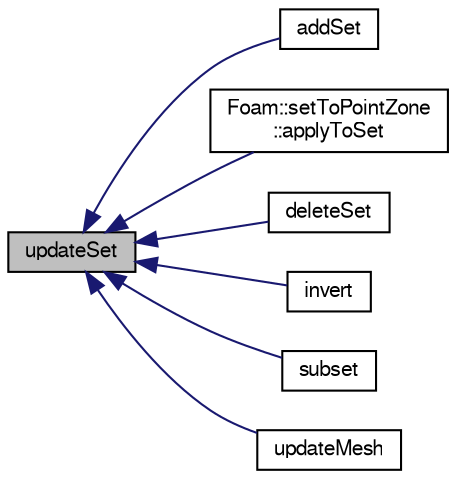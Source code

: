 digraph "updateSet"
{
  bgcolor="transparent";
  edge [fontname="FreeSans",fontsize="10",labelfontname="FreeSans",labelfontsize="10"];
  node [fontname="FreeSans",fontsize="10",shape=record];
  rankdir="LR";
  Node1 [label="updateSet",height=0.2,width=0.4,color="black", fillcolor="grey75", style="filled" fontcolor="black"];
  Node1 -> Node2 [dir="back",color="midnightblue",fontsize="10",style="solid",fontname="FreeSans"];
  Node2 [label="addSet",height=0.2,width=0.4,color="black",URL="$a01850.html#aac9372868e32f2c7de8b956890f035c2",tooltip="Add elements present in set. "];
  Node1 -> Node3 [dir="back",color="midnightblue",fontsize="10",style="solid",fontname="FreeSans"];
  Node3 [label="Foam::setToPointZone\l::applyToSet",height=0.2,width=0.4,color="black",URL="$a02216.html#a9209c8f0dadc97abefaea99f168a85ae"];
  Node1 -> Node4 [dir="back",color="midnightblue",fontsize="10",style="solid",fontname="FreeSans"];
  Node4 [label="deleteSet",height=0.2,width=0.4,color="black",URL="$a01850.html#a839cd96efb75b9c2926af738ca9657a6",tooltip="Delete elements present in set. "];
  Node1 -> Node5 [dir="back",color="midnightblue",fontsize="10",style="solid",fontname="FreeSans"];
  Node5 [label="invert",height=0.2,width=0.4,color="black",URL="$a01850.html#a35fb7dbde3f7be406451bf0a8eb57d2e",tooltip="Invert contents. (insert all members 0..maxLen-1 which were not in. "];
  Node1 -> Node6 [dir="back",color="midnightblue",fontsize="10",style="solid",fontname="FreeSans"];
  Node6 [label="subset",height=0.2,width=0.4,color="black",URL="$a01850.html#aca3bc27ef071fc2fccd797b459d8d979",tooltip="Subset contents. Only elements present in both sets remain. "];
  Node1 -> Node7 [dir="back",color="midnightblue",fontsize="10",style="solid",fontname="FreeSans"];
  Node7 [label="updateMesh",height=0.2,width=0.4,color="black",URL="$a01850.html#ac7d581e56f61ad4d997421e3a7470d42",tooltip="Update any stored data for new labels. "];
}
